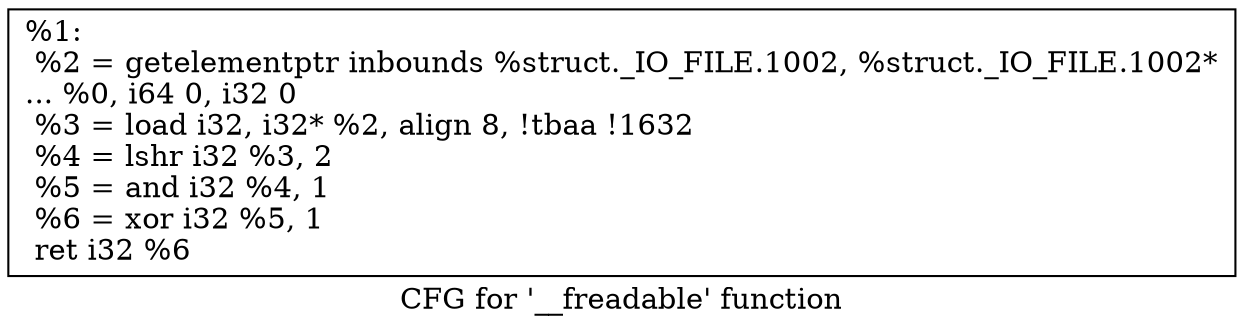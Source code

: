 digraph "CFG for '__freadable' function" {
	label="CFG for '__freadable' function";

	Node0x1c5ab60 [shape=record,label="{%1:\l  %2 = getelementptr inbounds %struct._IO_FILE.1002, %struct._IO_FILE.1002*\l... %0, i64 0, i32 0\l  %3 = load i32, i32* %2, align 8, !tbaa !1632\l  %4 = lshr i32 %3, 2\l  %5 = and i32 %4, 1\l  %6 = xor i32 %5, 1\l  ret i32 %6\l}"];
}
